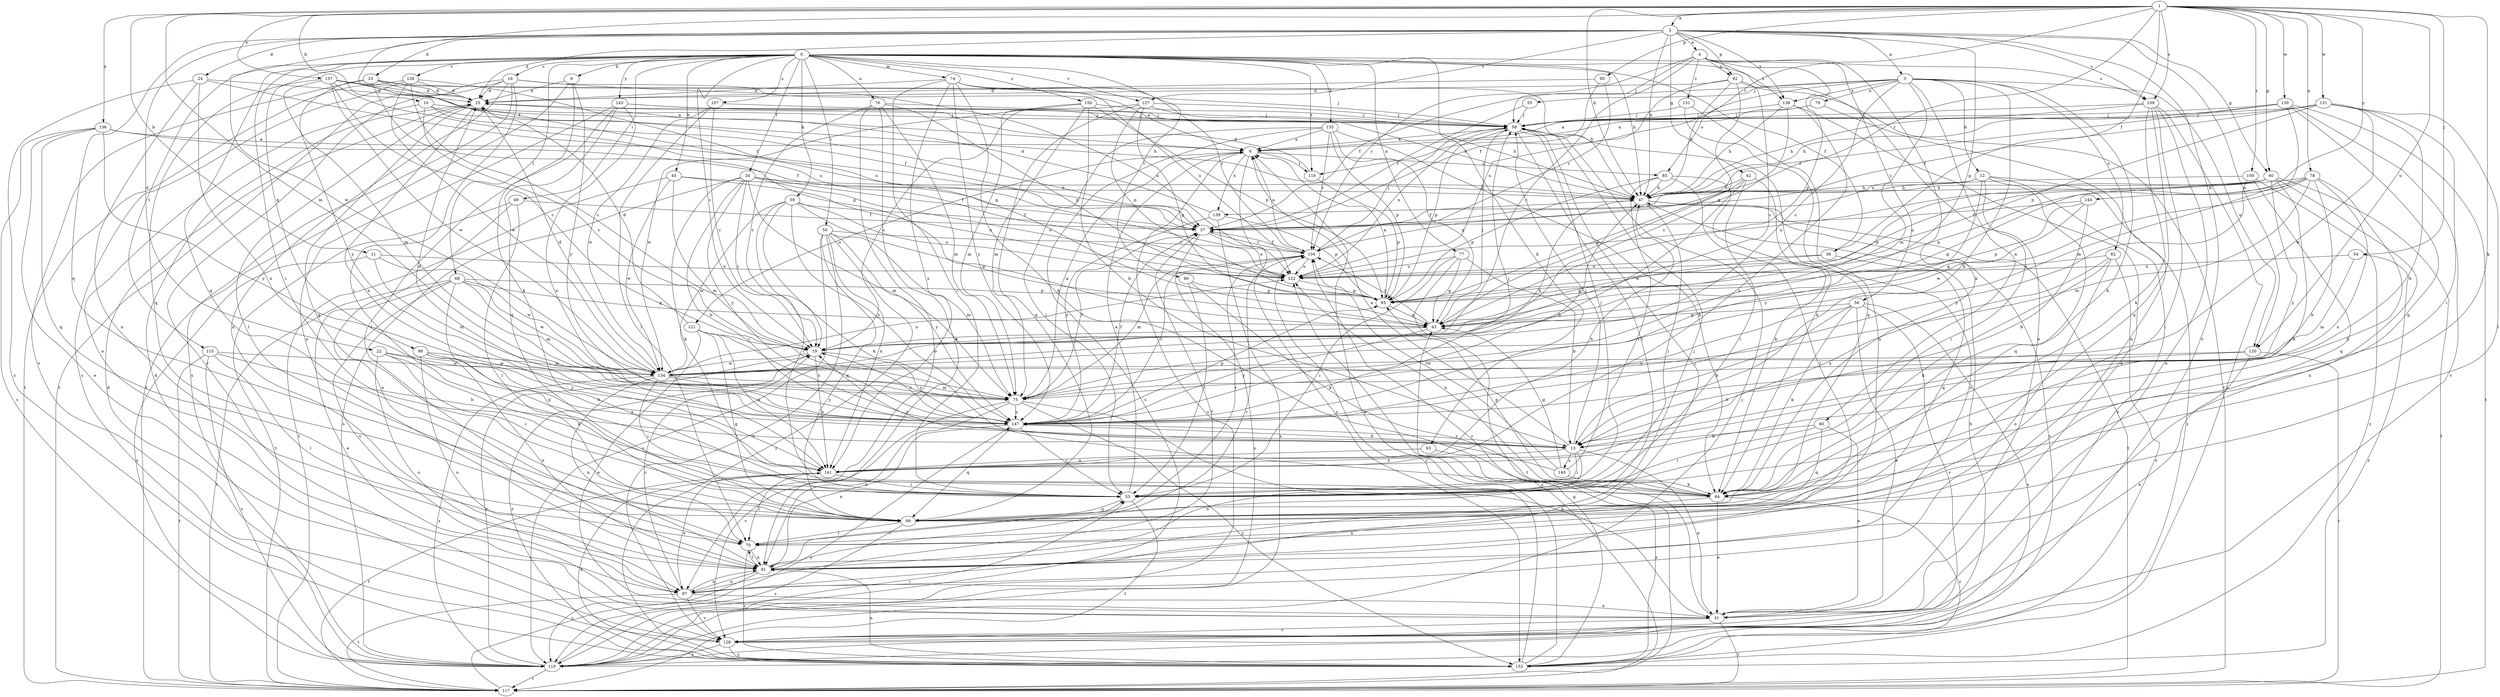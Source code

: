 strict digraph  {
0;
1;
2;
3;
4;
6;
9;
10;
11;
12;
13;
16;
19;
22;
23;
24;
25;
31;
34;
36;
37;
40;
42;
43;
45;
47;
49;
50;
53;
54;
55;
56;
58;
59;
63;
64;
66;
68;
70;
74;
75;
76;
77;
78;
79;
80;
81;
82;
85;
87;
90;
92;
93;
98;
99;
100;
104;
107;
109;
110;
115;
116;
117;
120;
121;
122;
126;
127;
128;
130;
131;
134;
135;
136;
137;
138;
139;
140;
141;
143;
144;
147;
150;
151;
152;
0 -> 9  [label=b];
0 -> 16  [label=c];
0 -> 19  [label=c];
0 -> 31  [label=e];
0 -> 34  [label=f];
0 -> 36  [label=f];
0 -> 45  [label=h];
0 -> 47  [label=h];
0 -> 49  [label=i];
0 -> 50  [label=i];
0 -> 53  [label=i];
0 -> 59  [label=k];
0 -> 63  [label=k];
0 -> 66  [label=l];
0 -> 68  [label=l];
0 -> 74  [label=m];
0 -> 76  [label=n];
0 -> 77  [label=n];
0 -> 98  [label=q];
0 -> 99  [label=q];
0 -> 107  [label=s];
0 -> 109  [label=s];
0 -> 115  [label=t];
0 -> 116  [label=t];
0 -> 126  [label=v];
0 -> 127  [label=v];
0 -> 135  [label=x];
0 -> 143  [label=y];
0 -> 150  [label=z];
1 -> 2  [label=a];
1 -> 10  [label=b];
1 -> 11  [label=b];
1 -> 36  [label=f];
1 -> 37  [label=f];
1 -> 40  [label=g];
1 -> 47  [label=h];
1 -> 54  [label=j];
1 -> 64  [label=k];
1 -> 75  [label=m];
1 -> 78  [label=n];
1 -> 90  [label=p];
1 -> 100  [label=r];
1 -> 104  [label=r];
1 -> 109  [label=s];
1 -> 116  [label=t];
1 -> 120  [label=u];
1 -> 130  [label=w];
1 -> 131  [label=w];
1 -> 136  [label=x];
1 -> 137  [label=x];
1 -> 144  [label=y];
2 -> 3  [label=a];
2 -> 4  [label=a];
2 -> 22  [label=d];
2 -> 23  [label=d];
2 -> 24  [label=d];
2 -> 25  [label=d];
2 -> 40  [label=g];
2 -> 42  [label=g];
2 -> 43  [label=g];
2 -> 47  [label=h];
2 -> 92  [label=p];
2 -> 99  [label=q];
2 -> 109  [label=s];
2 -> 120  [label=u];
2 -> 127  [label=v];
2 -> 128  [label=v];
2 -> 134  [label=w];
2 -> 138  [label=x];
3 -> 12  [label=b];
3 -> 13  [label=b];
3 -> 19  [label=c];
3 -> 37  [label=f];
3 -> 55  [label=j];
3 -> 64  [label=k];
3 -> 75  [label=m];
3 -> 79  [label=n];
3 -> 80  [label=n];
3 -> 82  [label=o];
3 -> 85  [label=o];
3 -> 120  [label=u];
3 -> 138  [label=x];
4 -> 19  [label=c];
4 -> 43  [label=g];
4 -> 56  [label=j];
4 -> 58  [label=j];
4 -> 64  [label=k];
4 -> 92  [label=p];
4 -> 104  [label=r];
4 -> 138  [label=x];
4 -> 151  [label=z];
6 -> 85  [label=o];
6 -> 110  [label=s];
6 -> 116  [label=t];
6 -> 121  [label=u];
6 -> 139  [label=x];
6 -> 152  [label=z];
9 -> 25  [label=d];
9 -> 64  [label=k];
9 -> 117  [label=t];
9 -> 147  [label=y];
10 -> 19  [label=c];
10 -> 37  [label=f];
10 -> 47  [label=h];
10 -> 58  [label=j];
10 -> 87  [label=o];
11 -> 75  [label=m];
11 -> 110  [label=s];
11 -> 122  [label=u];
11 -> 134  [label=w];
12 -> 47  [label=h];
12 -> 53  [label=i];
12 -> 99  [label=q];
12 -> 128  [label=v];
12 -> 139  [label=x];
12 -> 147  [label=y];
12 -> 152  [label=z];
13 -> 6  [label=a];
13 -> 31  [label=e];
13 -> 53  [label=i];
13 -> 58  [label=j];
13 -> 81  [label=n];
13 -> 140  [label=x];
13 -> 141  [label=x];
13 -> 147  [label=y];
16 -> 6  [label=a];
16 -> 25  [label=d];
16 -> 53  [label=i];
16 -> 81  [label=n];
16 -> 110  [label=s];
16 -> 117  [label=t];
16 -> 122  [label=u];
16 -> 128  [label=v];
19 -> 134  [label=w];
19 -> 141  [label=x];
19 -> 147  [label=y];
19 -> 152  [label=z];
22 -> 13  [label=b];
22 -> 53  [label=i];
22 -> 64  [label=k];
22 -> 87  [label=o];
22 -> 134  [label=w];
23 -> 25  [label=d];
23 -> 43  [label=g];
23 -> 47  [label=h];
23 -> 122  [label=u];
23 -> 128  [label=v];
23 -> 147  [label=y];
24 -> 25  [label=d];
24 -> 37  [label=f];
24 -> 81  [label=n];
24 -> 141  [label=x];
24 -> 152  [label=z];
25 -> 58  [label=j];
25 -> 70  [label=l];
25 -> 99  [label=q];
25 -> 141  [label=x];
31 -> 104  [label=r];
31 -> 117  [label=t];
31 -> 128  [label=v];
34 -> 13  [label=b];
34 -> 19  [label=c];
34 -> 37  [label=f];
34 -> 47  [label=h];
34 -> 64  [label=k];
34 -> 75  [label=m];
34 -> 110  [label=s];
34 -> 122  [label=u];
34 -> 147  [label=y];
36 -> 43  [label=g];
36 -> 99  [label=q];
36 -> 122  [label=u];
37 -> 104  [label=r];
37 -> 110  [label=s];
37 -> 122  [label=u];
40 -> 43  [label=g];
40 -> 47  [label=h];
40 -> 64  [label=k];
40 -> 81  [label=n];
40 -> 93  [label=p];
40 -> 117  [label=t];
40 -> 122  [label=u];
40 -> 147  [label=y];
42 -> 47  [label=h];
42 -> 53  [label=i];
42 -> 64  [label=k];
42 -> 93  [label=p];
42 -> 134  [label=w];
43 -> 19  [label=c];
43 -> 58  [label=j];
43 -> 104  [label=r];
43 -> 147  [label=y];
45 -> 47  [label=h];
45 -> 75  [label=m];
45 -> 117  [label=t];
45 -> 122  [label=u];
45 -> 134  [label=w];
47 -> 37  [label=f];
47 -> 53  [label=i];
47 -> 110  [label=s];
47 -> 117  [label=t];
49 -> 37  [label=f];
49 -> 70  [label=l];
49 -> 81  [label=n];
49 -> 117  [label=t];
50 -> 75  [label=m];
50 -> 99  [label=q];
50 -> 104  [label=r];
50 -> 110  [label=s];
50 -> 128  [label=v];
50 -> 141  [label=x];
50 -> 147  [label=y];
50 -> 152  [label=z];
53 -> 6  [label=a];
53 -> 99  [label=q];
53 -> 117  [label=t];
54 -> 75  [label=m];
54 -> 122  [label=u];
54 -> 152  [label=z];
55 -> 37  [label=f];
55 -> 58  [label=j];
56 -> 13  [label=b];
56 -> 31  [label=e];
56 -> 43  [label=g];
56 -> 64  [label=k];
56 -> 110  [label=s];
56 -> 128  [label=v];
56 -> 147  [label=y];
58 -> 6  [label=a];
58 -> 64  [label=k];
58 -> 70  [label=l];
58 -> 93  [label=p];
58 -> 122  [label=u];
59 -> 37  [label=f];
59 -> 43  [label=g];
59 -> 53  [label=i];
59 -> 64  [label=k];
59 -> 122  [label=u];
59 -> 134  [label=w];
59 -> 147  [label=y];
63 -> 141  [label=x];
63 -> 152  [label=z];
64 -> 31  [label=e];
64 -> 81  [label=n];
64 -> 93  [label=p];
64 -> 122  [label=u];
64 -> 152  [label=z];
66 -> 53  [label=i];
66 -> 64  [label=k];
66 -> 93  [label=p];
68 -> 31  [label=e];
68 -> 43  [label=g];
68 -> 75  [label=m];
68 -> 87  [label=o];
68 -> 93  [label=p];
68 -> 99  [label=q];
68 -> 117  [label=t];
68 -> 134  [label=w];
70 -> 81  [label=n];
70 -> 152  [label=z];
74 -> 25  [label=d];
74 -> 53  [label=i];
74 -> 64  [label=k];
74 -> 104  [label=r];
74 -> 122  [label=u];
74 -> 141  [label=x];
74 -> 147  [label=y];
75 -> 6  [label=a];
75 -> 31  [label=e];
75 -> 37  [label=f];
75 -> 81  [label=n];
75 -> 128  [label=v];
75 -> 147  [label=y];
75 -> 152  [label=z];
76 -> 19  [label=c];
76 -> 58  [label=j];
76 -> 75  [label=m];
76 -> 81  [label=n];
76 -> 87  [label=o];
76 -> 93  [label=p];
77 -> 13  [label=b];
77 -> 43  [label=g];
77 -> 53  [label=i];
77 -> 117  [label=t];
77 -> 122  [label=u];
78 -> 13  [label=b];
78 -> 47  [label=h];
78 -> 64  [label=k];
78 -> 75  [label=m];
78 -> 93  [label=p];
78 -> 122  [label=u];
78 -> 134  [label=w];
78 -> 141  [label=x];
79 -> 6  [label=a];
79 -> 58  [label=j];
79 -> 81  [label=n];
80 -> 13  [label=b];
80 -> 31  [label=e];
80 -> 53  [label=i];
80 -> 99  [label=q];
81 -> 53  [label=i];
81 -> 58  [label=j];
81 -> 70  [label=l];
81 -> 87  [label=o];
81 -> 104  [label=r];
81 -> 110  [label=s];
82 -> 64  [label=k];
82 -> 87  [label=o];
82 -> 110  [label=s];
82 -> 122  [label=u];
82 -> 141  [label=x];
85 -> 47  [label=h];
85 -> 53  [label=i];
85 -> 70  [label=l];
85 -> 87  [label=o];
85 -> 93  [label=p];
87 -> 19  [label=c];
87 -> 31  [label=e];
87 -> 37  [label=f];
87 -> 58  [label=j];
87 -> 81  [label=n];
87 -> 117  [label=t];
87 -> 128  [label=v];
90 -> 25  [label=d];
90 -> 37  [label=f];
90 -> 104  [label=r];
92 -> 19  [label=c];
92 -> 25  [label=d];
92 -> 43  [label=g];
92 -> 47  [label=h];
92 -> 117  [label=t];
92 -> 122  [label=u];
93 -> 6  [label=a];
93 -> 43  [label=g];
98 -> 81  [label=n];
98 -> 87  [label=o];
98 -> 134  [label=w];
98 -> 141  [label=x];
98 -> 147  [label=y];
99 -> 70  [label=l];
99 -> 104  [label=r];
99 -> 110  [label=s];
100 -> 47  [label=h];
100 -> 99  [label=q];
100 -> 147  [label=y];
100 -> 152  [label=z];
104 -> 6  [label=a];
104 -> 37  [label=f];
104 -> 58  [label=j];
104 -> 75  [label=m];
104 -> 122  [label=u];
107 -> 19  [label=c];
107 -> 58  [label=j];
107 -> 70  [label=l];
107 -> 134  [label=w];
109 -> 6  [label=a];
109 -> 31  [label=e];
109 -> 58  [label=j];
109 -> 64  [label=k];
109 -> 70  [label=l];
109 -> 99  [label=q];
109 -> 152  [label=z];
110 -> 19  [label=c];
110 -> 53  [label=i];
110 -> 58  [label=j];
110 -> 117  [label=t];
115 -> 13  [label=b];
115 -> 70  [label=l];
115 -> 110  [label=s];
115 -> 117  [label=t];
115 -> 134  [label=w];
116 -> 25  [label=d];
116 -> 93  [label=p];
117 -> 122  [label=u];
117 -> 147  [label=y];
120 -> 13  [label=b];
120 -> 31  [label=e];
120 -> 117  [label=t];
120 -> 134  [label=w];
121 -> 19  [label=c];
121 -> 25  [label=d];
121 -> 31  [label=e];
121 -> 99  [label=q];
121 -> 141  [label=x];
121 -> 147  [label=y];
122 -> 93  [label=p];
126 -> 19  [label=c];
126 -> 25  [label=d];
126 -> 43  [label=g];
126 -> 110  [label=s];
126 -> 117  [label=t];
126 -> 134  [label=w];
127 -> 43  [label=g];
127 -> 47  [label=h];
127 -> 58  [label=j];
127 -> 75  [label=m];
127 -> 93  [label=p];
127 -> 99  [label=q];
128 -> 25  [label=d];
128 -> 47  [label=h];
128 -> 110  [label=s];
128 -> 152  [label=z];
130 -> 37  [label=f];
130 -> 47  [label=h];
130 -> 58  [label=j];
130 -> 75  [label=m];
130 -> 99  [label=q];
130 -> 117  [label=t];
130 -> 128  [label=v];
131 -> 13  [label=b];
131 -> 37  [label=f];
131 -> 47  [label=h];
131 -> 53  [label=i];
131 -> 58  [label=j];
131 -> 70  [label=l];
131 -> 93  [label=p];
131 -> 134  [label=w];
134 -> 25  [label=d];
134 -> 47  [label=h];
134 -> 53  [label=i];
134 -> 75  [label=m];
134 -> 81  [label=n];
134 -> 110  [label=s];
134 -> 122  [label=u];
134 -> 147  [label=y];
135 -> 6  [label=a];
135 -> 43  [label=g];
135 -> 53  [label=i];
135 -> 64  [label=k];
135 -> 93  [label=p];
135 -> 104  [label=r];
135 -> 110  [label=s];
136 -> 6  [label=a];
136 -> 31  [label=e];
136 -> 37  [label=f];
136 -> 99  [label=q];
136 -> 110  [label=s];
136 -> 147  [label=y];
137 -> 6  [label=a];
137 -> 19  [label=c];
137 -> 25  [label=d];
137 -> 58  [label=j];
137 -> 75  [label=m];
137 -> 99  [label=q];
137 -> 122  [label=u];
137 -> 134  [label=w];
138 -> 19  [label=c];
138 -> 31  [label=e];
138 -> 47  [label=h];
138 -> 58  [label=j];
138 -> 141  [label=x];
139 -> 25  [label=d];
139 -> 93  [label=p];
139 -> 110  [label=s];
139 -> 147  [label=y];
140 -> 19  [label=c];
140 -> 43  [label=g];
140 -> 58  [label=j];
140 -> 64  [label=k];
140 -> 104  [label=r];
141 -> 47  [label=h];
141 -> 53  [label=i];
141 -> 70  [label=l];
141 -> 87  [label=o];
141 -> 117  [label=t];
143 -> 47  [label=h];
143 -> 58  [label=j];
143 -> 70  [label=l];
143 -> 81  [label=n];
143 -> 99  [label=q];
143 -> 141  [label=x];
144 -> 13  [label=b];
144 -> 37  [label=f];
144 -> 43  [label=g];
144 -> 93  [label=p];
147 -> 13  [label=b];
147 -> 19  [label=c];
147 -> 25  [label=d];
147 -> 37  [label=f];
147 -> 47  [label=h];
147 -> 53  [label=i];
147 -> 58  [label=j];
147 -> 81  [label=n];
147 -> 93  [label=p];
147 -> 99  [label=q];
147 -> 104  [label=r];
150 -> 13  [label=b];
150 -> 19  [label=c];
150 -> 58  [label=j];
150 -> 75  [label=m];
150 -> 93  [label=p];
150 -> 134  [label=w];
151 -> 58  [label=j];
151 -> 81  [label=n];
151 -> 99  [label=q];
152 -> 6  [label=a];
152 -> 25  [label=d];
152 -> 43  [label=g];
152 -> 81  [label=n];
152 -> 104  [label=r];
152 -> 141  [label=x];
}
